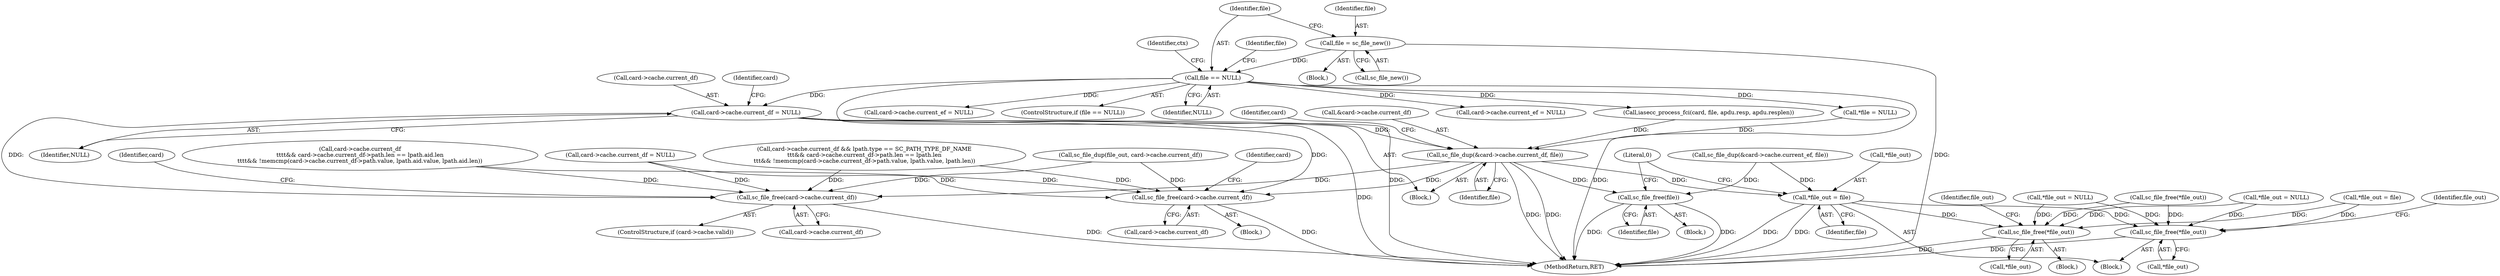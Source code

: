 digraph "0_OpenSC_03628449b75a93787eb2359412a3980365dda49b#diff-f8c0128e14031ed9307d47f10f601b54@pointer" {
"1001016" [label="(Call,card->cache.current_df = NULL)"];
"1000959" [label="(Call,file == NULL)"];
"1000955" [label="(Call,file = sc_file_new())"];
"1001010" [label="(Call,sc_file_free(card->cache.current_df))"];
"1001042" [label="(Call,sc_file_dup(&card->cache.current_df, file))"];
"1001092" [label="(Call,*file_out = file)"];
"1000897" [label="(Call,sc_file_free(*file_out))"];
"1001089" [label="(Call,sc_file_free(*file_out))"];
"1001098" [label="(Call,sc_file_free(file))"];
"1001108" [label="(Call,sc_file_free(card->cache.current_df))"];
"1001049" [label="(Identifier,file)"];
"1001088" [label="(Block,)"];
"1001141" [label="(Literal,0)"];
"1001098" [label="(Call,sc_file_free(file))"];
"1001089" [label="(Call,sc_file_free(*file_out))"];
"1001078" [label="(Call,sc_file_dup(&card->cache.current_ef, file))"];
"1000898" [label="(Call,*file_out)"];
"1000345" [label="(Call,card->cache.current_df\n\t\t\t\t&& card->cache.current_df->path.len == lpath.aid.len\n\t\t\t\t&& !memcmp(card->cache.current_df->path.value, lpath.aid.value, lpath.aid.len))"];
"1001099" [label="(Identifier,file)"];
"1001109" [label="(Call,card->cache.current_df)"];
"1001071" [label="(Call,card->cache.current_ef = NULL)"];
"1001053" [label="(Identifier,card)"];
"1000959" [label="(Call,file == NULL)"];
"1000967" [label="(Identifier,file)"];
"1000952" [label="(Block,)"];
"1000956" [label="(Identifier,file)"];
"1001026" [label="(Identifier,card)"];
"1000510" [label="(Call,sc_file_free(*file_out))"];
"1001010" [label="(Call,sc_file_free(card->cache.current_df))"];
"1001114" [label="(Call,card->cache.current_df = NULL)"];
"1001035" [label="(Call,card->cache.current_ef = NULL)"];
"1000529" [label="(Call,*file = NULL)"];
"1001042" [label="(Call,sc_file_dup(&card->cache.current_df, file))"];
"1001147" [label="(MethodReturn,RET)"];
"1000957" [label="(Call,sc_file_new())"];
"1000963" [label="(Identifier,ctx)"];
"1000451" [label="(Call,card->cache.current_df && lpath.type == SC_PATH_TYPE_DF_NAME\n\t\t\t&& card->cache.current_df->path.len == lpath.len\n\t\t\t&& !memcmp(card->cache.current_df->path.value, lpath.value, lpath.len))"];
"1001043" [label="(Call,&card->cache.current_df)"];
"1001090" [label="(Call,*file_out)"];
"1000902" [label="(Identifier,file_out)"];
"1001092" [label="(Call,*file_out = file)"];
"1000900" [label="(Call,*file_out = NULL)"];
"1000960" [label="(Identifier,file)"];
"1000138" [label="(Call,*file_out = NULL)"];
"1000958" [label="(ControlStructure,if (file == NULL))"];
"1001093" [label="(Call,*file_out)"];
"1000897" [label="(Call,sc_file_free(*file_out))"];
"1000405" [label="(Call,*file_out = file)"];
"1001017" [label="(Call,card->cache.current_df)"];
"1001095" [label="(Identifier,file)"];
"1001107" [label="(Block,)"];
"1000961" [label="(Identifier,NULL)"];
"1000896" [label="(Block,)"];
"1001108" [label="(Call,sc_file_free(card->cache.current_df))"];
"1001016" [label="(Call,card->cache.current_df = NULL)"];
"1001004" [label="(ControlStructure,if (card->cache.valid))"];
"1001094" [label="(Identifier,file_out)"];
"1001022" [label="(Identifier,NULL)"];
"1001117" [label="(Identifier,card)"];
"1001019" [label="(Identifier,card)"];
"1001011" [label="(Call,card->cache.current_df)"];
"1001097" [label="(Block,)"];
"1001003" [label="(Block,)"];
"1000513" [label="(Call,sc_file_dup(file_out, card->cache.current_df))"];
"1000955" [label="(Call,file = sc_file_new())"];
"1000972" [label="(Call,iasecc_process_fci(card, file, apdu.resp, apdu.resplen))"];
"1001016" -> "1001003"  [label="AST: "];
"1001016" -> "1001022"  [label="CFG: "];
"1001017" -> "1001016"  [label="AST: "];
"1001022" -> "1001016"  [label="AST: "];
"1001026" -> "1001016"  [label="CFG: "];
"1001016" -> "1001147"  [label="DDG: "];
"1001016" -> "1001010"  [label="DDG: "];
"1000959" -> "1001016"  [label="DDG: "];
"1001016" -> "1001042"  [label="DDG: "];
"1001016" -> "1001108"  [label="DDG: "];
"1000959" -> "1000958"  [label="AST: "];
"1000959" -> "1000961"  [label="CFG: "];
"1000960" -> "1000959"  [label="AST: "];
"1000961" -> "1000959"  [label="AST: "];
"1000963" -> "1000959"  [label="CFG: "];
"1000967" -> "1000959"  [label="CFG: "];
"1000959" -> "1001147"  [label="DDG: "];
"1000959" -> "1001147"  [label="DDG: "];
"1000959" -> "1000529"  [label="DDG: "];
"1000955" -> "1000959"  [label="DDG: "];
"1000959" -> "1000972"  [label="DDG: "];
"1000959" -> "1001035"  [label="DDG: "];
"1000959" -> "1001071"  [label="DDG: "];
"1000955" -> "1000952"  [label="AST: "];
"1000955" -> "1000957"  [label="CFG: "];
"1000956" -> "1000955"  [label="AST: "];
"1000957" -> "1000955"  [label="AST: "];
"1000960" -> "1000955"  [label="CFG: "];
"1000955" -> "1001147"  [label="DDG: "];
"1001010" -> "1001004"  [label="AST: "];
"1001010" -> "1001011"  [label="CFG: "];
"1001011" -> "1001010"  [label="AST: "];
"1001019" -> "1001010"  [label="CFG: "];
"1001010" -> "1001147"  [label="DDG: "];
"1000513" -> "1001010"  [label="DDG: "];
"1000451" -> "1001010"  [label="DDG: "];
"1001114" -> "1001010"  [label="DDG: "];
"1001042" -> "1001010"  [label="DDG: "];
"1000345" -> "1001010"  [label="DDG: "];
"1001042" -> "1001003"  [label="AST: "];
"1001042" -> "1001049"  [label="CFG: "];
"1001043" -> "1001042"  [label="AST: "];
"1001049" -> "1001042"  [label="AST: "];
"1001053" -> "1001042"  [label="CFG: "];
"1001042" -> "1001147"  [label="DDG: "];
"1001042" -> "1001147"  [label="DDG: "];
"1000972" -> "1001042"  [label="DDG: "];
"1000529" -> "1001042"  [label="DDG: "];
"1001042" -> "1001092"  [label="DDG: "];
"1001042" -> "1001098"  [label="DDG: "];
"1001042" -> "1001108"  [label="DDG: "];
"1001092" -> "1001088"  [label="AST: "];
"1001092" -> "1001095"  [label="CFG: "];
"1001093" -> "1001092"  [label="AST: "];
"1001095" -> "1001092"  [label="AST: "];
"1001141" -> "1001092"  [label="CFG: "];
"1001092" -> "1001147"  [label="DDG: "];
"1001092" -> "1001147"  [label="DDG: "];
"1001092" -> "1000897"  [label="DDG: "];
"1001092" -> "1001089"  [label="DDG: "];
"1001078" -> "1001092"  [label="DDG: "];
"1000897" -> "1000896"  [label="AST: "];
"1000897" -> "1000898"  [label="CFG: "];
"1000898" -> "1000897"  [label="AST: "];
"1000902" -> "1000897"  [label="CFG: "];
"1000897" -> "1001147"  [label="DDG: "];
"1000900" -> "1000897"  [label="DDG: "];
"1000138" -> "1000897"  [label="DDG: "];
"1000510" -> "1000897"  [label="DDG: "];
"1000405" -> "1000897"  [label="DDG: "];
"1001089" -> "1001088"  [label="AST: "];
"1001089" -> "1001090"  [label="CFG: "];
"1001090" -> "1001089"  [label="AST: "];
"1001094" -> "1001089"  [label="CFG: "];
"1001089" -> "1001147"  [label="DDG: "];
"1000900" -> "1001089"  [label="DDG: "];
"1000138" -> "1001089"  [label="DDG: "];
"1000510" -> "1001089"  [label="DDG: "];
"1000405" -> "1001089"  [label="DDG: "];
"1001098" -> "1001097"  [label="AST: "];
"1001098" -> "1001099"  [label="CFG: "];
"1001099" -> "1001098"  [label="AST: "];
"1001141" -> "1001098"  [label="CFG: "];
"1001098" -> "1001147"  [label="DDG: "];
"1001098" -> "1001147"  [label="DDG: "];
"1001078" -> "1001098"  [label="DDG: "];
"1001108" -> "1001107"  [label="AST: "];
"1001108" -> "1001109"  [label="CFG: "];
"1001109" -> "1001108"  [label="AST: "];
"1001117" -> "1001108"  [label="CFG: "];
"1001108" -> "1001147"  [label="DDG: "];
"1000513" -> "1001108"  [label="DDG: "];
"1000451" -> "1001108"  [label="DDG: "];
"1001114" -> "1001108"  [label="DDG: "];
"1000345" -> "1001108"  [label="DDG: "];
}
